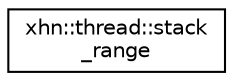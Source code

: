 digraph "Graphical Class Hierarchy"
{
  edge [fontname="Helvetica",fontsize="10",labelfontname="Helvetica",labelfontsize="10"];
  node [fontname="Helvetica",fontsize="10",shape=record];
  rankdir="LR";
  Node1 [label="xhn::thread::stack\l_range",height=0.2,width=0.4,color="black", fillcolor="white", style="filled",URL="$classxhn_1_1thread_1_1stack__range.html"];
}
